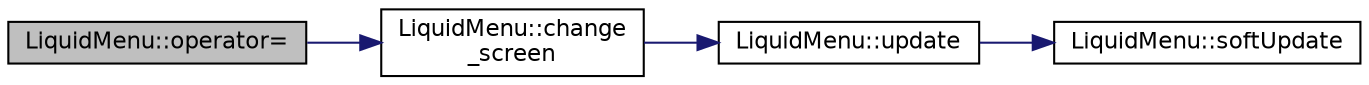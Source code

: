 digraph "LiquidMenu::operator="
{
  edge [fontname="Helvetica",fontsize="11",labelfontname="Helvetica",labelfontsize="11"];
  node [fontname="Helvetica",fontsize="11",shape=record];
  rankdir="LR";
  Node69 [label="LiquidMenu::operator=",height=0.2,width=0.4,color="black", fillcolor="grey75", style="filled", fontcolor="black"];
  Node69 -> Node70 [color="midnightblue",fontsize="11",style="solid",fontname="Helvetica"];
  Node70 [label="LiquidMenu::change\l_screen",height=0.2,width=0.4,color="black", fillcolor="white", style="filled",URL="$class_liquid_menu.html#a406b6d717f642b116e4bba998f27393c",tooltip="Switches to the specified screen. "];
  Node70 -> Node71 [color="midnightblue",fontsize="11",style="solid",fontname="Helvetica"];
  Node71 [label="LiquidMenu::update",height=0.2,width=0.4,color="black", fillcolor="white", style="filled",URL="$class_liquid_menu.html#af6935b3a7c65918abaf5594e7742af70",tooltip="Prints the current screen to the display. "];
  Node71 -> Node72 [color="midnightblue",fontsize="11",style="solid",fontname="Helvetica"];
  Node72 [label="LiquidMenu::softUpdate",height=0.2,width=0.4,color="black", fillcolor="white", style="filled",URL="$class_liquid_menu.html#a506aa5f8822031096a881aed7c6e45e5",tooltip="Prints the current screen to the display (without clearing). "];
}
